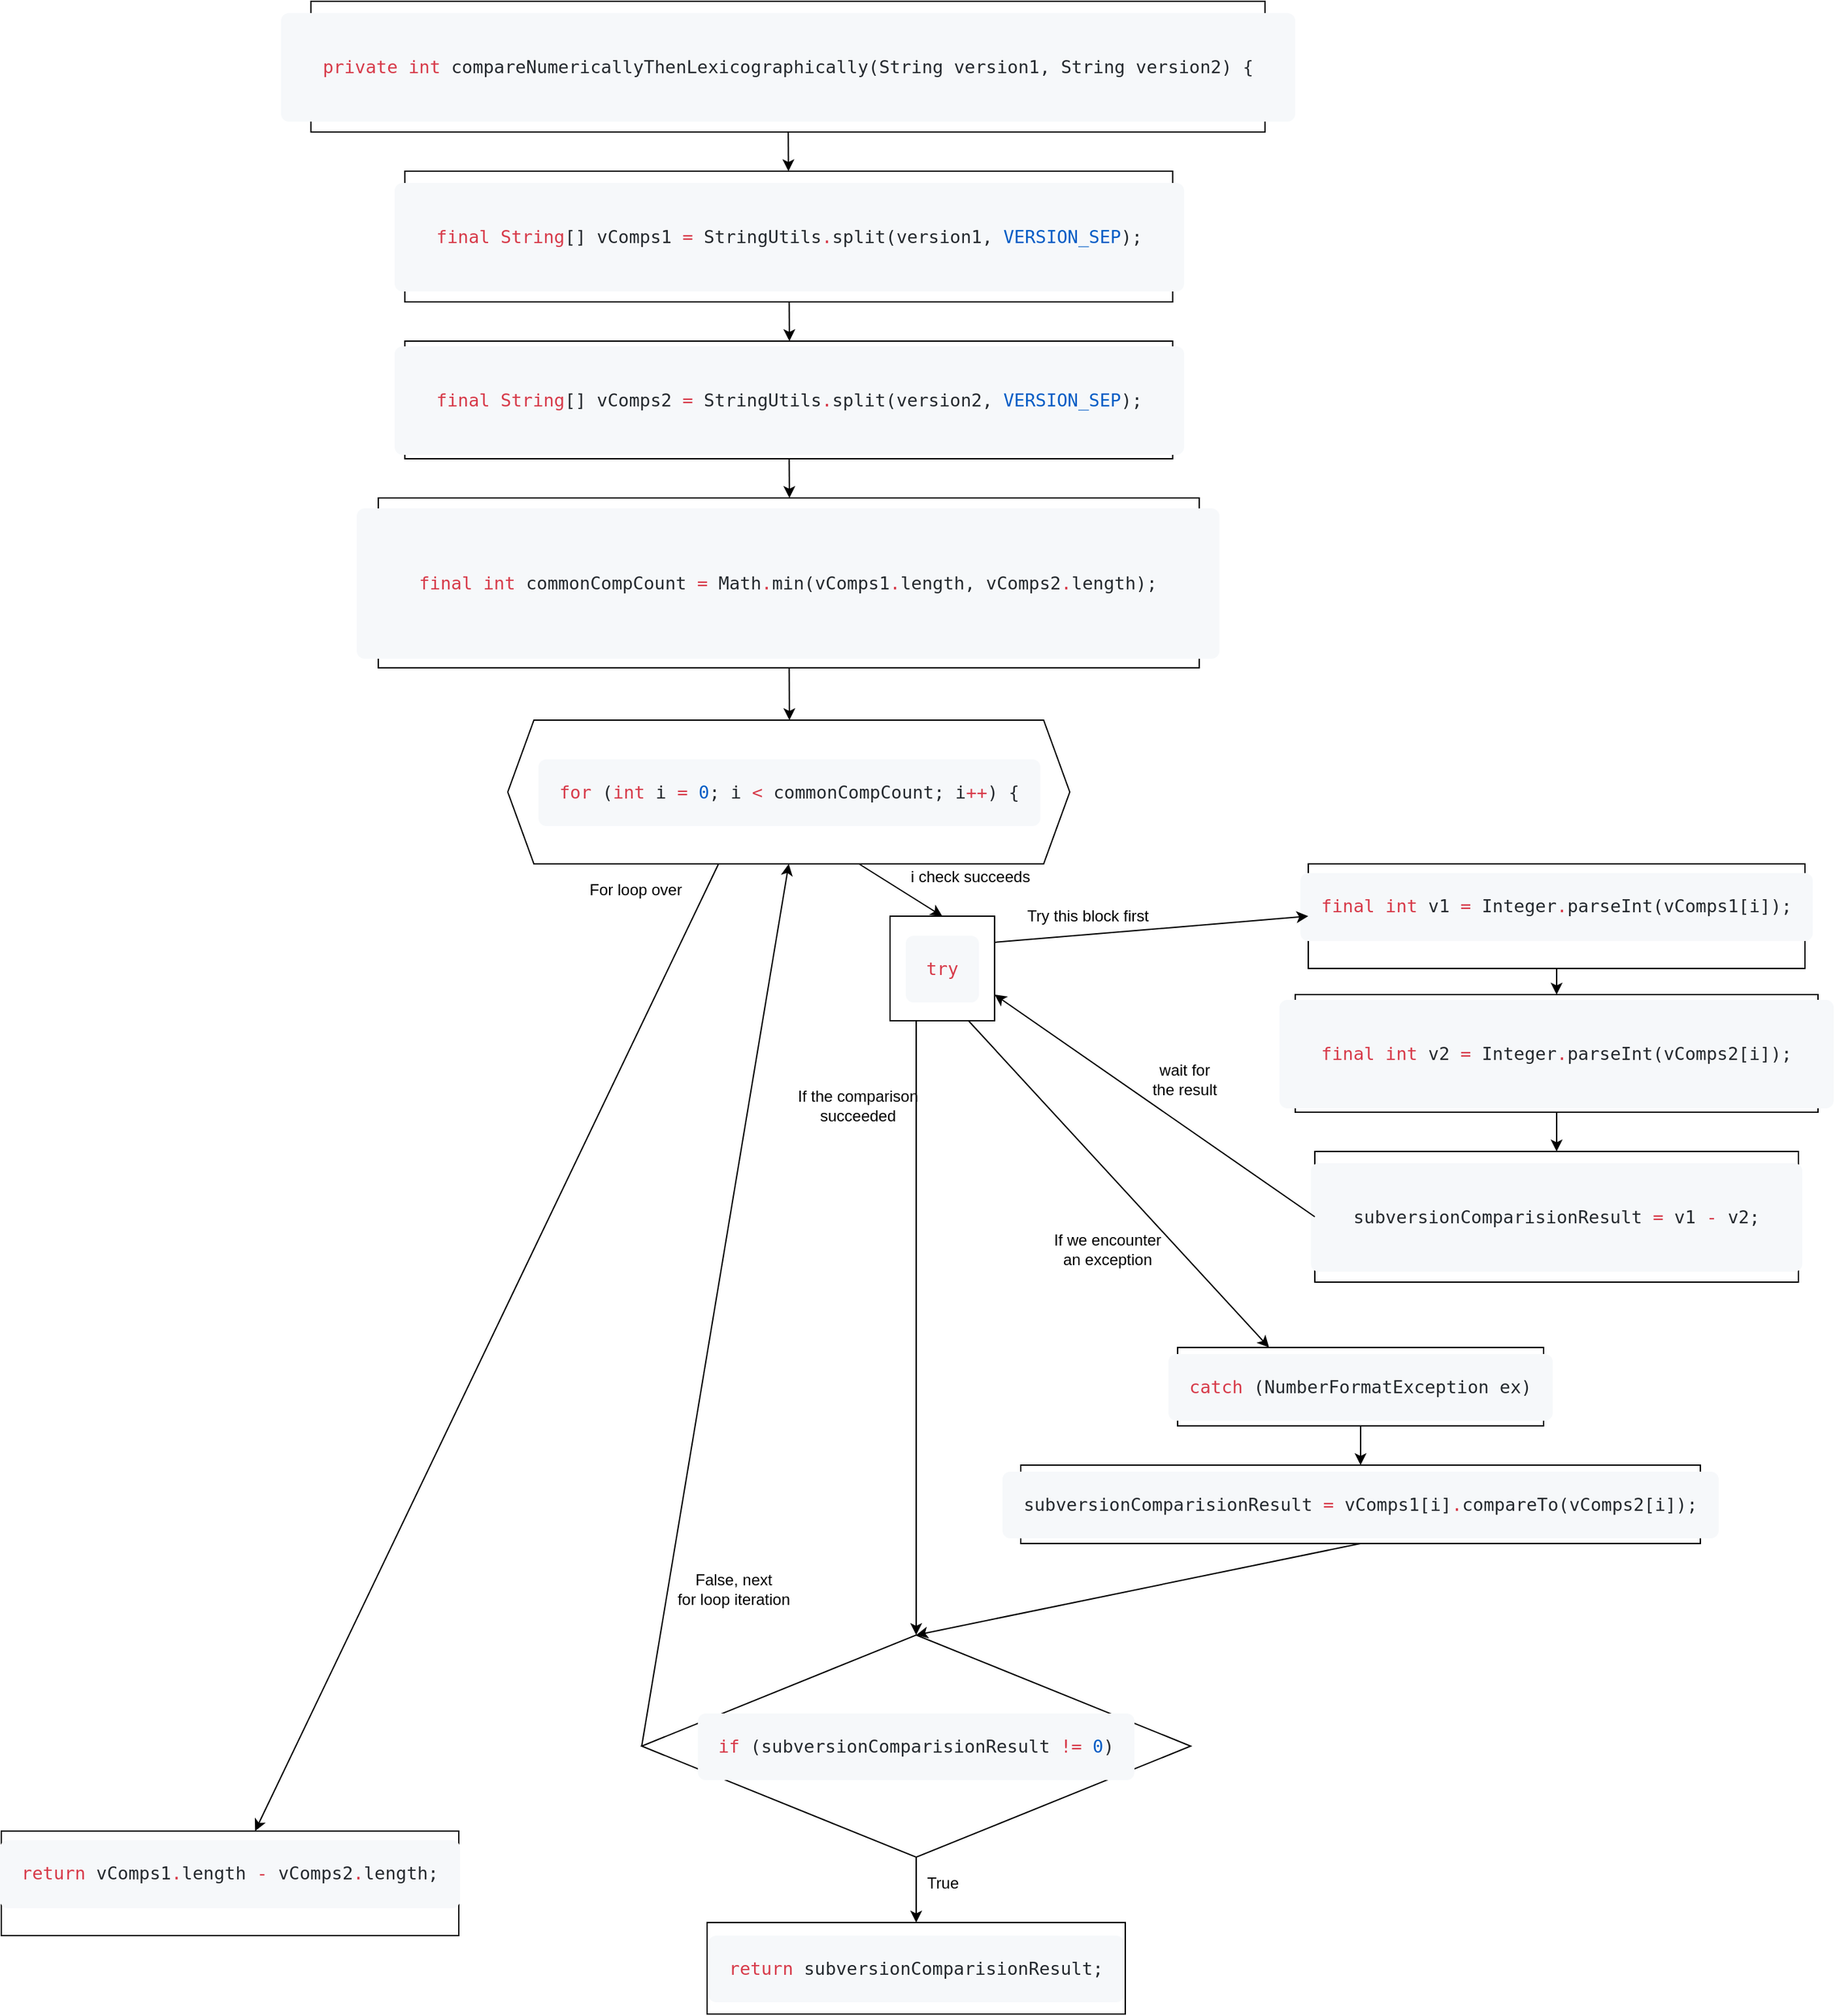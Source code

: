 <mxfile version="13.7.7" type="device"><diagram id="C5RBs43oDa-KdzZeNtuy" name="Page-1"><mxGraphModel dx="2012" dy="1763" grid="1" gridSize="10" guides="1" tooltips="1" connect="1" arrows="1" fold="1" page="1" pageScale="1" pageWidth="827" pageHeight="1169" math="0" shadow="0"><root><mxCell id="WIyWlLk6GJQsqaUBKTNV-0"/><mxCell id="WIyWlLk6GJQsqaUBKTNV-1" parent="WIyWlLk6GJQsqaUBKTNV-0"/><mxCell id="7ckXUGeNHtg-FF8FT6TS-0" value="&lt;pre style=&quot;box-sizing: border-box ; font-family: , &amp;#34;consolas&amp;#34; , &amp;#34;liberation mono&amp;#34; , &amp;#34;menlo&amp;#34; , monospace ; font-size: 13.6px ; margin-top: 0px ; margin-bottom: 0px ; overflow-wrap: normal ; padding: 16px ; overflow: auto ; line-height: 1.45 ; background-color: rgb(246 , 248 , 250) ; border-radius: 6px ; word-break: normal ; color: rgb(36 , 41 , 46)&quot;&gt;&lt;pre style=&quot;box-sizing: border-box ; font-family: , &amp;#34;consolas&amp;#34; , &amp;#34;liberation mono&amp;#34; , &amp;#34;menlo&amp;#34; , monospace ; font-size: 13.6px ; margin-top: 0px ; margin-bottom: 0px ; overflow-wrap: normal ; padding: 16px ; overflow: auto ; line-height: 1.45 ; border-radius: 6px ; word-break: normal&quot;&gt;&lt;span class=&quot;pl-k&quot; style=&quot;box-sizing: border-box ; color: rgb(215 , 58 , 73)&quot;&gt;private&lt;/span&gt; &lt;span class=&quot;pl-k&quot; style=&quot;box-sizing: border-box ; color: rgb(215 , 58 , 73)&quot;&gt;int&lt;/span&gt; compareNumericallyThenLexicographically(&lt;span class=&quot;pl-smi&quot; style=&quot;box-sizing: border-box&quot;&gt;String&lt;/span&gt; version1, &lt;span class=&quot;pl-smi&quot; style=&quot;box-sizing: border-box&quot;&gt;String&lt;/span&gt; version2) {&lt;/pre&gt;&lt;/pre&gt;" style="rounded=0;whiteSpace=wrap;html=1;" vertex="1" parent="WIyWlLk6GJQsqaUBKTNV-1"><mxGeometry x="-193.12" y="-180" width="730" height="100" as="geometry"/></mxCell><mxCell id="7ckXUGeNHtg-FF8FT6TS-1" value="&lt;pre style=&quot;box-sizing: border-box ; font-family: , &amp;#34;consolas&amp;#34; , &amp;#34;liberation mono&amp;#34; , &amp;#34;menlo&amp;#34; , monospace ; font-size: 13.6px ; margin-top: 0px ; margin-bottom: 0px ; overflow-wrap: normal ; padding: 16px ; overflow: auto ; line-height: 1.45 ; background-color: rgb(246 , 248 , 250) ; border-radius: 6px ; word-break: normal ; color: rgb(36 , 41 , 46)&quot;&gt;&lt;pre style=&quot;box-sizing: border-box ; font-family: , &amp;#34;consolas&amp;#34; , &amp;#34;liberation mono&amp;#34; , &amp;#34;menlo&amp;#34; , monospace ; font-size: 13.6px ; margin-top: 0px ; margin-bottom: 0px ; overflow-wrap: normal ; padding: 16px ; overflow: auto ; line-height: 1.45 ; border-radius: 6px ; word-break: normal&quot;&gt;&lt;span class=&quot;pl-k&quot; style=&quot;box-sizing: border-box ; color: rgb(215 , 58 , 73)&quot;&gt;final&lt;/span&gt; &lt;span class=&quot;pl-k&quot; style=&quot;box-sizing: border-box ; color: rgb(215 , 58 , 73)&quot;&gt;String&lt;/span&gt;[] vComps1 &lt;span class=&quot;pl-k&quot; style=&quot;box-sizing: border-box ; color: rgb(215 , 58 , 73)&quot;&gt;=&lt;/span&gt; &lt;span class=&quot;pl-smi&quot; style=&quot;box-sizing: border-box&quot;&gt;StringUtils&lt;/span&gt;&lt;span class=&quot;pl-k&quot; style=&quot;box-sizing: border-box ; color: rgb(215 , 58 , 73)&quot;&gt;.&lt;/span&gt;split(version1, &lt;span class=&quot;pl-c1&quot; style=&quot;box-sizing: border-box ; color: rgb(0 , 92 , 197)&quot;&gt;VERSION_SEP&lt;/span&gt;);&lt;/pre&gt;&lt;/pre&gt;" style="rounded=0;whiteSpace=wrap;html=1;" vertex="1" parent="WIyWlLk6GJQsqaUBKTNV-1"><mxGeometry x="-121.25" y="-50" width="587.5" height="100" as="geometry"/></mxCell><mxCell id="7ckXUGeNHtg-FF8FT6TS-2" value="" style="endArrow=classic;html=1;" edge="1" parent="WIyWlLk6GJQsqaUBKTNV-1" source="7ckXUGeNHtg-FF8FT6TS-0" target="7ckXUGeNHtg-FF8FT6TS-1"><mxGeometry width="50" height="50" relative="1" as="geometry"><mxPoint x="140" y="210" as="sourcePoint"/><mxPoint x="190" y="160" as="targetPoint"/></mxGeometry></mxCell><mxCell id="7ckXUGeNHtg-FF8FT6TS-4" value="" style="endArrow=classic;html=1;" edge="1" parent="WIyWlLk6GJQsqaUBKTNV-1" source="7ckXUGeNHtg-FF8FT6TS-1"><mxGeometry width="50" height="50" relative="1" as="geometry"><mxPoint x="140" y="190" as="sourcePoint"/><mxPoint x="173" y="80" as="targetPoint"/></mxGeometry></mxCell><mxCell id="7ckXUGeNHtg-FF8FT6TS-23" value="&lt;pre style=&quot;box-sizing: border-box ; font-family: , &amp;#34;consolas&amp;#34; , &amp;#34;liberation mono&amp;#34; , &amp;#34;menlo&amp;#34; , monospace ; font-size: 13.6px ; margin-top: 0px ; margin-bottom: 0px ; overflow-wrap: normal ; padding: 16px ; overflow: auto ; line-height: 1.45 ; background-color: rgb(246 , 248 , 250) ; border-radius: 6px ; word-break: normal ; color: rgb(36 , 41 , 46)&quot;&gt;&lt;pre style=&quot;box-sizing: border-box ; font-family: , &amp;#34;consolas&amp;#34; , &amp;#34;liberation mono&amp;#34; , &amp;#34;menlo&amp;#34; , monospace ; font-size: 13.6px ; margin-top: 0px ; margin-bottom: 0px ; overflow-wrap: normal ; padding: 16px ; overflow: auto ; line-height: 1.45 ; border-radius: 6px ; word-break: normal&quot;&gt;&lt;span class=&quot;pl-k&quot; style=&quot;box-sizing: border-box ; color: rgb(215 , 58 , 73)&quot;&gt;final&lt;/span&gt; &lt;span class=&quot;pl-k&quot; style=&quot;box-sizing: border-box ; color: rgb(215 , 58 , 73)&quot;&gt;String&lt;/span&gt;[] vComps2 &lt;span class=&quot;pl-k&quot; style=&quot;box-sizing: border-box ; color: rgb(215 , 58 , 73)&quot;&gt;=&lt;/span&gt; &lt;span class=&quot;pl-smi&quot; style=&quot;box-sizing: border-box&quot;&gt;StringUtils&lt;/span&gt;&lt;span class=&quot;pl-k&quot; style=&quot;box-sizing: border-box ; color: rgb(215 , 58 , 73)&quot;&gt;.&lt;/span&gt;split(version2, &lt;span class=&quot;pl-c1&quot; style=&quot;box-sizing: border-box ; color: rgb(0 , 92 , 197)&quot;&gt;VERSION_SEP&lt;/span&gt;);&lt;/pre&gt;&lt;/pre&gt;" style="rounded=0;whiteSpace=wrap;html=1;" vertex="1" parent="WIyWlLk6GJQsqaUBKTNV-1"><mxGeometry x="-121.25" y="80" width="587.5" height="90" as="geometry"/></mxCell><mxCell id="7ckXUGeNHtg-FF8FT6TS-24" value="" style="endArrow=classic;html=1;" edge="1" parent="WIyWlLk6GJQsqaUBKTNV-1" source="7ckXUGeNHtg-FF8FT6TS-23"><mxGeometry width="50" height="50" relative="1" as="geometry"><mxPoint x="140" y="300" as="sourcePoint"/><mxPoint x="173" y="200" as="targetPoint"/></mxGeometry></mxCell><mxCell id="7ckXUGeNHtg-FF8FT6TS-25" value="&lt;pre style=&quot;box-sizing: border-box ; font-family: , &amp;#34;consolas&amp;#34; , &amp;#34;liberation mono&amp;#34; , &amp;#34;menlo&amp;#34; , monospace ; font-size: 13.6px ; margin-top: 0px ; margin-bottom: 0px ; overflow-wrap: normal ; padding: 16px ; overflow: auto ; line-height: 1.45 ; background-color: rgb(246 , 248 , 250) ; border-radius: 6px ; word-break: normal ; color: rgb(36 , 41 , 46)&quot;&gt;&lt;pre style=&quot;box-sizing: border-box ; font-family: , &amp;#34;consolas&amp;#34; , &amp;#34;liberation mono&amp;#34; , &amp;#34;menlo&amp;#34; , monospace ; font-size: 13.6px ; margin-top: 0px ; margin-bottom: 0px ; overflow-wrap: normal ; padding: 16px ; overflow: auto ; line-height: 1.45 ; border-radius: 6px ; word-break: normal&quot;&gt;&lt;pre style=&quot;box-sizing: border-box ; font-family: , &amp;#34;consolas&amp;#34; , &amp;#34;liberation mono&amp;#34; , &amp;#34;menlo&amp;#34; , monospace ; font-size: 13.6px ; margin-top: 0px ; margin-bottom: 0px ; overflow-wrap: normal ; padding: 16px ; overflow: auto ; line-height: 1.45 ; border-radius: 6px ; word-break: normal&quot;&gt;&lt;span class=&quot;pl-k&quot; style=&quot;box-sizing: border-box ; color: rgb(215 , 58 , 73)&quot;&gt;final&lt;/span&gt; &lt;span class=&quot;pl-k&quot; style=&quot;box-sizing: border-box ; color: rgb(215 , 58 , 73)&quot;&gt;int&lt;/span&gt; commonCompCount &lt;span class=&quot;pl-k&quot; style=&quot;box-sizing: border-box ; color: rgb(215 , 58 , 73)&quot;&gt;=&lt;/span&gt; &lt;span class=&quot;pl-smi&quot; style=&quot;box-sizing: border-box&quot;&gt;Math&lt;/span&gt;&lt;span class=&quot;pl-k&quot; style=&quot;box-sizing: border-box ; color: rgb(215 , 58 , 73)&quot;&gt;.&lt;/span&gt;min(vComps1&lt;span class=&quot;pl-k&quot; style=&quot;box-sizing: border-box ; color: rgb(215 , 58 , 73)&quot;&gt;.&lt;/span&gt;length, vComps2&lt;span class=&quot;pl-k&quot; style=&quot;box-sizing: border-box ; color: rgb(215 , 58 , 73)&quot;&gt;.&lt;/span&gt;length);&lt;/pre&gt;&lt;/pre&gt;&lt;/pre&gt;" style="rounded=0;whiteSpace=wrap;html=1;" vertex="1" parent="WIyWlLk6GJQsqaUBKTNV-1"><mxGeometry x="-141.56" y="200" width="628.13" height="130" as="geometry"/></mxCell><mxCell id="7ckXUGeNHtg-FF8FT6TS-26" value="" style="endArrow=classic;html=1;" edge="1" parent="WIyWlLk6GJQsqaUBKTNV-1" source="7ckXUGeNHtg-FF8FT6TS-25"><mxGeometry width="50" height="50" relative="1" as="geometry"><mxPoint x="140" y="420" as="sourcePoint"/><mxPoint x="173" y="370" as="targetPoint"/></mxGeometry></mxCell><mxCell id="7ckXUGeNHtg-FF8FT6TS-27" value="&lt;pre style=&quot;box-sizing: border-box ; font-family: , &amp;#34;consolas&amp;#34; , &amp;#34;liberation mono&amp;#34; , &amp;#34;menlo&amp;#34; , monospace ; font-size: 13.6px ; margin-top: 0px ; margin-bottom: 0px ; overflow-wrap: normal ; padding: 16px ; overflow: auto ; line-height: 1.45 ; background-color: rgb(246 , 248 , 250) ; border-radius: 6px ; word-break: normal ; color: rgb(36 , 41 , 46)&quot;&gt;&lt;span class=&quot;pl-k&quot; style=&quot;box-sizing: border-box ; color: rgb(215 , 58 , 73)&quot;&gt;for&lt;/span&gt; (&lt;span class=&quot;pl-k&quot; style=&quot;box-sizing: border-box ; color: rgb(215 , 58 , 73)&quot;&gt;int&lt;/span&gt; i &lt;span class=&quot;pl-k&quot; style=&quot;box-sizing: border-box ; color: rgb(215 , 58 , 73)&quot;&gt;=&lt;/span&gt; &lt;span class=&quot;pl-c1&quot; style=&quot;box-sizing: border-box ; color: rgb(0 , 92 , 197)&quot;&gt;0&lt;/span&gt;; i &lt;span class=&quot;pl-k&quot; style=&quot;box-sizing: border-box ; color: rgb(215 , 58 , 73)&quot;&gt;&amp;lt;&lt;/span&gt; commonCompCount; i&lt;span class=&quot;pl-k&quot; style=&quot;box-sizing: border-box ; color: rgb(215 , 58 , 73)&quot;&gt;++&lt;/span&gt;) {&lt;/pre&gt;" style="shape=hexagon;perimeter=hexagonPerimeter2;whiteSpace=wrap;html=1;fixedSize=1;" vertex="1" parent="WIyWlLk6GJQsqaUBKTNV-1"><mxGeometry x="-42.49" y="370" width="430" height="110" as="geometry"/></mxCell><mxCell id="7ckXUGeNHtg-FF8FT6TS-31" value="&lt;pre style=&quot;box-sizing: border-box ; font-family: , &amp;#34;consolas&amp;#34; , &amp;#34;liberation mono&amp;#34; , &amp;#34;menlo&amp;#34; , monospace ; font-size: 13.6px ; margin-top: 0px ; margin-bottom: 0px ; overflow-wrap: normal ; padding: 16px ; overflow: auto ; line-height: 1.45 ; background-color: rgb(246 , 248 , 250) ; border-radius: 6px ; word-break: normal ; color: rgb(36 , 41 , 46)&quot;&gt;&lt;span class=&quot;pl-k&quot; style=&quot;box-sizing: border-box ; color: rgb(215 , 58 , 73)&quot;&gt;final&lt;/span&gt; &lt;span class=&quot;pl-k&quot; style=&quot;box-sizing: border-box ; color: rgb(215 , 58 , 73)&quot;&gt;int&lt;/span&gt; v1 &lt;span class=&quot;pl-k&quot; style=&quot;box-sizing: border-box ; color: rgb(215 , 58 , 73)&quot;&gt;=&lt;/span&gt; &lt;span class=&quot;pl-smi&quot; style=&quot;box-sizing: border-box&quot;&gt;Integer&lt;/span&gt;&lt;span class=&quot;pl-k&quot; style=&quot;box-sizing: border-box ; color: rgb(215 , 58 , 73)&quot;&gt;.&lt;/span&gt;parseInt(vComps1[i]);&lt;br&gt;&lt;/pre&gt;&lt;div&gt;&lt;br&gt;&lt;/div&gt;" style="rounded=0;whiteSpace=wrap;html=1;" vertex="1" parent="WIyWlLk6GJQsqaUBKTNV-1"><mxGeometry x="570" y="480" width="380" height="80" as="geometry"/></mxCell><mxCell id="7ckXUGeNHtg-FF8FT6TS-32" value="&lt;pre style=&quot;box-sizing: border-box ; font-family: , &amp;#34;consolas&amp;#34; , &amp;#34;liberation mono&amp;#34; , &amp;#34;menlo&amp;#34; , monospace ; font-size: 13.6px ; margin-top: 0px ; margin-bottom: 0px ; overflow-wrap: normal ; padding: 16px ; overflow: auto ; line-height: 1.45 ; background-color: rgb(246 , 248 , 250) ; border-radius: 6px ; word-break: normal ; color: rgb(36 , 41 , 46)&quot;&gt;&lt;span class=&quot;pl-k&quot; style=&quot;box-sizing: border-box ; color: rgb(215 , 58 , 73)&quot;&gt;try&lt;/span&gt;&lt;/pre&gt;" style="whiteSpace=wrap;html=1;aspect=fixed;" vertex="1" parent="WIyWlLk6GJQsqaUBKTNV-1"><mxGeometry x="250" y="520" width="80" height="80" as="geometry"/></mxCell><mxCell id="7ckXUGeNHtg-FF8FT6TS-33" value="&lt;pre style=&quot;box-sizing: border-box ; font-family: , &amp;#34;consolas&amp;#34; , &amp;#34;liberation mono&amp;#34; , &amp;#34;menlo&amp;#34; , monospace ; font-size: 13.6px ; margin-top: 0px ; margin-bottom: 0px ; overflow-wrap: normal ; padding: 16px ; overflow: auto ; line-height: 1.45 ; background-color: rgb(246 , 248 , 250) ; border-radius: 6px ; word-break: normal ; color: rgb(36 , 41 , 46)&quot;&gt;&lt;pre style=&quot;box-sizing: border-box ; font-family: , &amp;#34;consolas&amp;#34; , &amp;#34;liberation mono&amp;#34; , &amp;#34;menlo&amp;#34; , monospace ; font-size: 13.6px ; margin-top: 0px ; margin-bottom: 0px ; overflow-wrap: normal ; padding: 16px ; overflow: auto ; line-height: 1.45 ; border-radius: 6px ; word-break: normal&quot;&gt;&lt;span class=&quot;pl-k&quot; style=&quot;box-sizing: border-box ; color: rgb(215 , 58 , 73)&quot;&gt;final&lt;/span&gt; &lt;span class=&quot;pl-k&quot; style=&quot;box-sizing: border-box ; color: rgb(215 , 58 , 73)&quot;&gt;int&lt;/span&gt; v2 &lt;span class=&quot;pl-k&quot; style=&quot;box-sizing: border-box ; color: rgb(215 , 58 , 73)&quot;&gt;=&lt;/span&gt; &lt;span class=&quot;pl-smi&quot; style=&quot;box-sizing: border-box&quot;&gt;Integer&lt;/span&gt;&lt;span class=&quot;pl-k&quot; style=&quot;box-sizing: border-box ; color: rgb(215 , 58 , 73)&quot;&gt;.&lt;/span&gt;parseInt(vComps2[i]);&lt;/pre&gt;&lt;/pre&gt;" style="rounded=0;whiteSpace=wrap;html=1;" vertex="1" parent="WIyWlLk6GJQsqaUBKTNV-1"><mxGeometry x="560" y="580" width="400" height="90" as="geometry"/></mxCell><mxCell id="7ckXUGeNHtg-FF8FT6TS-34" value="&lt;pre style=&quot;box-sizing: border-box ; font-family: , &amp;#34;consolas&amp;#34; , &amp;#34;liberation mono&amp;#34; , &amp;#34;menlo&amp;#34; , monospace ; font-size: 13.6px ; margin-top: 0px ; margin-bottom: 0px ; overflow-wrap: normal ; padding: 16px ; overflow: auto ; line-height: 1.45 ; background-color: rgb(246 , 248 , 250) ; border-radius: 6px ; word-break: normal ; color: rgb(36 , 41 , 46)&quot;&gt;&lt;pre style=&quot;box-sizing: border-box ; font-family: , &amp;#34;consolas&amp;#34; , &amp;#34;liberation mono&amp;#34; , &amp;#34;menlo&amp;#34; , monospace ; font-size: 13.6px ; margin-top: 0px ; margin-bottom: 0px ; overflow-wrap: normal ; padding: 16px ; overflow: auto ; line-height: 1.45 ; border-radius: 6px ; word-break: normal&quot;&gt;subversionComparisionResult &lt;span class=&quot;pl-k&quot; style=&quot;box-sizing: border-box ; color: rgb(215 , 58 , 73)&quot;&gt;=&lt;/span&gt; v1 &lt;span class=&quot;pl-k&quot; style=&quot;box-sizing: border-box ; color: rgb(215 , 58 , 73)&quot;&gt;-&lt;/span&gt; v2;&lt;/pre&gt;&lt;/pre&gt;" style="rounded=0;whiteSpace=wrap;html=1;" vertex="1" parent="WIyWlLk6GJQsqaUBKTNV-1"><mxGeometry x="575" y="700" width="370" height="100" as="geometry"/></mxCell><mxCell id="7ckXUGeNHtg-FF8FT6TS-36" value="&lt;pre style=&quot;box-sizing: border-box ; font-family: , &amp;#34;consolas&amp;#34; , &amp;#34;liberation mono&amp;#34; , &amp;#34;menlo&amp;#34; , monospace ; font-size: 13.6px ; margin-top: 0px ; margin-bottom: 0px ; overflow-wrap: normal ; padding: 16px ; overflow: auto ; line-height: 1.45 ; background-color: rgb(246 , 248 , 250) ; border-radius: 6px ; word-break: normal ; color: rgb(36 , 41 , 46)&quot;&gt;&lt;span class=&quot;pl-k&quot; style=&quot;box-sizing: border-box ; color: rgb(215 , 58 , 73)&quot;&gt;catch&lt;/span&gt; (&lt;span class=&quot;pl-smi&quot; style=&quot;box-sizing: border-box&quot;&gt;NumberFormatException&lt;/span&gt; ex)&lt;/pre&gt;" style="rounded=0;whiteSpace=wrap;html=1;" vertex="1" parent="WIyWlLk6GJQsqaUBKTNV-1"><mxGeometry x="470" y="850" width="280" height="60" as="geometry"/></mxCell><mxCell id="7ckXUGeNHtg-FF8FT6TS-37" value="&lt;pre style=&quot;box-sizing: border-box ; font-family: , &amp;#34;consolas&amp;#34; , &amp;#34;liberation mono&amp;#34; , &amp;#34;menlo&amp;#34; , monospace ; font-size: 13.6px ; margin-top: 0px ; margin-bottom: 0px ; overflow-wrap: normal ; padding: 16px ; overflow: auto ; line-height: 1.45 ; background-color: rgb(246 , 248 , 250) ; border-radius: 6px ; word-break: normal ; color: rgb(36 , 41 , 46)&quot;&gt;subversionComparisionResult &lt;span class=&quot;pl-k&quot; style=&quot;box-sizing: border-box ; color: rgb(215 , 58 , 73)&quot;&gt;=&lt;/span&gt; vComps1[i]&lt;span class=&quot;pl-k&quot; style=&quot;box-sizing: border-box ; color: rgb(215 , 58 , 73)&quot;&gt;.&lt;/span&gt;compareTo(vComps2[i]);&lt;/pre&gt;" style="rounded=0;whiteSpace=wrap;html=1;" vertex="1" parent="WIyWlLk6GJQsqaUBKTNV-1"><mxGeometry x="350" y="940" width="520" height="60" as="geometry"/></mxCell><mxCell id="7ckXUGeNHtg-FF8FT6TS-38" value="&lt;pre style=&quot;box-sizing: border-box ; font-family: , &amp;#34;consolas&amp;#34; , &amp;#34;liberation mono&amp;#34; , &amp;#34;menlo&amp;#34; , monospace ; font-size: 13.6px ; margin-top: 0px ; margin-bottom: 0px ; overflow-wrap: normal ; padding: 16px ; overflow: auto ; line-height: 1.45 ; background-color: rgb(246 , 248 , 250) ; border-radius: 6px ; word-break: normal ; color: rgb(36 , 41 , 46)&quot;&gt;&lt;span class=&quot;pl-k&quot; style=&quot;box-sizing: border-box ; color: rgb(215 , 58 , 73)&quot;&gt;if&lt;/span&gt; (subversionComparisionResult &lt;span class=&quot;pl-k&quot; style=&quot;box-sizing: border-box ; color: rgb(215 , 58 , 73)&quot;&gt;!=&lt;/span&gt; &lt;span class=&quot;pl-c1&quot; style=&quot;box-sizing: border-box ; color: rgb(0 , 92 , 197)&quot;&gt;0&lt;/span&gt;)&lt;/pre&gt;" style="rhombus;whiteSpace=wrap;html=1;" vertex="1" parent="WIyWlLk6GJQsqaUBKTNV-1"><mxGeometry x="60" y="1070" width="420" height="170" as="geometry"/></mxCell><mxCell id="7ckXUGeNHtg-FF8FT6TS-39" value="&lt;pre style=&quot;box-sizing: border-box ; font-family: , &amp;#34;consolas&amp;#34; , &amp;#34;liberation mono&amp;#34; , &amp;#34;menlo&amp;#34; , monospace ; font-size: 13.6px ; margin-top: 0px ; margin-bottom: 0px ; overflow-wrap: normal ; padding: 16px ; overflow: auto ; line-height: 1.45 ; background-color: rgb(246 , 248 , 250) ; border-radius: 6px ; word-break: normal ; color: rgb(36 , 41 , 46)&quot;&gt;&lt;span class=&quot;pl-k&quot; style=&quot;box-sizing: border-box ; color: rgb(215 , 58 , 73)&quot;&gt;return&lt;/span&gt; subversionComparisionResult;&lt;/pre&gt;" style="rounded=0;whiteSpace=wrap;html=1;" vertex="1" parent="WIyWlLk6GJQsqaUBKTNV-1"><mxGeometry x="110" y="1290" width="320" height="70" as="geometry"/></mxCell><mxCell id="7ckXUGeNHtg-FF8FT6TS-40" value="&lt;pre style=&quot;box-sizing: border-box ; font-family: , &amp;#34;consolas&amp;#34; , &amp;#34;liberation mono&amp;#34; , &amp;#34;menlo&amp;#34; , monospace ; font-size: 13.6px ; margin-top: 0px ; margin-bottom: 0px ; overflow-wrap: normal ; padding: 16px ; overflow: auto ; line-height: 1.45 ; background-color: rgb(246 , 248 , 250) ; border-radius: 6px ; word-break: normal ; color: rgb(36 , 41 , 46)&quot;&gt;&lt;span class=&quot;pl-k&quot; style=&quot;box-sizing: border-box ; color: rgb(215 , 58 , 73)&quot;&gt;return&lt;/span&gt; vComps1&lt;span class=&quot;pl-k&quot; style=&quot;box-sizing: border-box ; color: rgb(215 , 58 , 73)&quot;&gt;.&lt;/span&gt;length &lt;span class=&quot;pl-k&quot; style=&quot;box-sizing: border-box ; color: rgb(215 , 58 , 73)&quot;&gt;-&lt;/span&gt; vComps2&lt;span class=&quot;pl-k&quot; style=&quot;box-sizing: border-box ; color: rgb(215 , 58 , 73)&quot;&gt;.&lt;/span&gt;length;&lt;br&gt;&lt;/pre&gt;&lt;div&gt;&lt;br&gt;&lt;/div&gt;" style="rounded=0;whiteSpace=wrap;html=1;" vertex="1" parent="WIyWlLk6GJQsqaUBKTNV-1"><mxGeometry x="-430" y="1220" width="350" height="80" as="geometry"/></mxCell><mxCell id="7ckXUGeNHtg-FF8FT6TS-41" value="" style="endArrow=classic;html=1;entryX=0.5;entryY=0;entryDx=0;entryDy=0;exitX=0.625;exitY=1;exitDx=0;exitDy=0;" edge="1" parent="WIyWlLk6GJQsqaUBKTNV-1" source="7ckXUGeNHtg-FF8FT6TS-27" target="7ckXUGeNHtg-FF8FT6TS-32"><mxGeometry width="50" height="50" relative="1" as="geometry"><mxPoint x="290" y="970" as="sourcePoint"/><mxPoint x="280" y="510" as="targetPoint"/></mxGeometry></mxCell><mxCell id="7ckXUGeNHtg-FF8FT6TS-42" value="" style="endArrow=classic;html=1;exitX=0.375;exitY=1;exitDx=0;exitDy=0;" edge="1" parent="WIyWlLk6GJQsqaUBKTNV-1" source="7ckXUGeNHtg-FF8FT6TS-27" target="7ckXUGeNHtg-FF8FT6TS-40"><mxGeometry width="50" height="50" relative="1" as="geometry"><mxPoint x="160" y="1220" as="sourcePoint"/><mxPoint x="210" y="1170" as="targetPoint"/></mxGeometry></mxCell><mxCell id="7ckXUGeNHtg-FF8FT6TS-43" value="" style="endArrow=classic;html=1;entryX=0.5;entryY=0;entryDx=0;entryDy=0;exitX=0.5;exitY=1;exitDx=0;exitDy=0;" edge="1" parent="WIyWlLk6GJQsqaUBKTNV-1" source="7ckXUGeNHtg-FF8FT6TS-33" target="7ckXUGeNHtg-FF8FT6TS-34"><mxGeometry width="50" height="50" relative="1" as="geometry"><mxPoint x="720" y="690" as="sourcePoint"/><mxPoint x="770" y="640" as="targetPoint"/></mxGeometry></mxCell><mxCell id="7ckXUGeNHtg-FF8FT6TS-44" value="" style="endArrow=classic;html=1;entryX=0.5;entryY=0;entryDx=0;entryDy=0;exitX=0.5;exitY=1;exitDx=0;exitDy=0;" edge="1" parent="WIyWlLk6GJQsqaUBKTNV-1" source="7ckXUGeNHtg-FF8FT6TS-31" target="7ckXUGeNHtg-FF8FT6TS-33"><mxGeometry width="50" height="50" relative="1" as="geometry"><mxPoint x="720" y="690" as="sourcePoint"/><mxPoint x="770" y="640" as="targetPoint"/></mxGeometry></mxCell><mxCell id="7ckXUGeNHtg-FF8FT6TS-45" value="" style="endArrow=classic;html=1;exitX=1;exitY=0.25;exitDx=0;exitDy=0;entryX=0;entryY=0.5;entryDx=0;entryDy=0;" edge="1" parent="WIyWlLk6GJQsqaUBKTNV-1" source="7ckXUGeNHtg-FF8FT6TS-32" target="7ckXUGeNHtg-FF8FT6TS-31"><mxGeometry width="50" height="50" relative="1" as="geometry"><mxPoint x="530" y="780" as="sourcePoint"/><mxPoint x="580" y="730" as="targetPoint"/></mxGeometry></mxCell><mxCell id="7ckXUGeNHtg-FF8FT6TS-46" value="" style="endArrow=classic;html=1;exitX=0.75;exitY=1;exitDx=0;exitDy=0;entryX=0.25;entryY=0;entryDx=0;entryDy=0;" edge="1" parent="WIyWlLk6GJQsqaUBKTNV-1" source="7ckXUGeNHtg-FF8FT6TS-32" target="7ckXUGeNHtg-FF8FT6TS-36"><mxGeometry width="50" height="50" relative="1" as="geometry"><mxPoint x="590" y="850" as="sourcePoint"/><mxPoint x="640" y="800" as="targetPoint"/></mxGeometry></mxCell><mxCell id="7ckXUGeNHtg-FF8FT6TS-47" value="" style="endArrow=classic;html=1;entryX=1;entryY=0.75;entryDx=0;entryDy=0;exitX=0;exitY=0.5;exitDx=0;exitDy=0;" edge="1" parent="WIyWlLk6GJQsqaUBKTNV-1" source="7ckXUGeNHtg-FF8FT6TS-34" target="7ckXUGeNHtg-FF8FT6TS-32"><mxGeometry width="50" height="50" relative="1" as="geometry"><mxPoint x="590" y="850" as="sourcePoint"/><mxPoint x="640" y="800" as="targetPoint"/></mxGeometry></mxCell><mxCell id="7ckXUGeNHtg-FF8FT6TS-48" value="" style="endArrow=classic;html=1;entryX=0.5;entryY=0;entryDx=0;entryDy=0;exitX=0.5;exitY=1;exitDx=0;exitDy=0;" edge="1" parent="WIyWlLk6GJQsqaUBKTNV-1" source="7ckXUGeNHtg-FF8FT6TS-36" target="7ckXUGeNHtg-FF8FT6TS-37"><mxGeometry width="50" height="50" relative="1" as="geometry"><mxPoint x="593.75" y="730" as="sourcePoint"/><mxPoint x="643.75" y="680" as="targetPoint"/></mxGeometry></mxCell><mxCell id="7ckXUGeNHtg-FF8FT6TS-49" value="" style="endArrow=classic;html=1;entryX=0.5;entryY=0;entryDx=0;entryDy=0;exitX=0.5;exitY=1;exitDx=0;exitDy=0;" edge="1" parent="WIyWlLk6GJQsqaUBKTNV-1" source="7ckXUGeNHtg-FF8FT6TS-37" target="7ckXUGeNHtg-FF8FT6TS-38"><mxGeometry width="50" height="50" relative="1" as="geometry"><mxPoint x="186" y="1030" as="sourcePoint"/><mxPoint x="236" y="980" as="targetPoint"/></mxGeometry></mxCell><mxCell id="7ckXUGeNHtg-FF8FT6TS-50" value="" style="endArrow=classic;html=1;exitX=0.25;exitY=1;exitDx=0;exitDy=0;" edge="1" parent="WIyWlLk6GJQsqaUBKTNV-1" source="7ckXUGeNHtg-FF8FT6TS-32" target="7ckXUGeNHtg-FF8FT6TS-38"><mxGeometry width="50" height="50" relative="1" as="geometry"><mxPoint x="280" y="890" as="sourcePoint"/><mxPoint x="350" y="1080" as="targetPoint"/></mxGeometry></mxCell><mxCell id="7ckXUGeNHtg-FF8FT6TS-51" value="" style="endArrow=classic;html=1;entryX=0.5;entryY=0;entryDx=0;entryDy=0;exitX=0.5;exitY=1;exitDx=0;exitDy=0;" edge="1" parent="WIyWlLk6GJQsqaUBKTNV-1" source="7ckXUGeNHtg-FF8FT6TS-38" target="7ckXUGeNHtg-FF8FT6TS-39"><mxGeometry width="50" height="50" relative="1" as="geometry"><mxPoint x="290" y="1290" as="sourcePoint"/><mxPoint x="340" y="1240" as="targetPoint"/></mxGeometry></mxCell><mxCell id="7ckXUGeNHtg-FF8FT6TS-52" value="True" style="text;html=1;align=center;verticalAlign=middle;resizable=0;points=[];autosize=1;" vertex="1" parent="WIyWlLk6GJQsqaUBKTNV-1"><mxGeometry x="270" y="1250" width="40" height="20" as="geometry"/></mxCell><mxCell id="7ckXUGeNHtg-FF8FT6TS-53" value="Try this block first" style="text;html=1;align=center;verticalAlign=middle;resizable=0;points=[];autosize=1;" vertex="1" parent="WIyWlLk6GJQsqaUBKTNV-1"><mxGeometry x="346" y="510" width="110" height="20" as="geometry"/></mxCell><mxCell id="7ckXUGeNHtg-FF8FT6TS-54" value="wait for &lt;br&gt;the result" style="text;html=1;align=center;verticalAlign=middle;resizable=0;points=[];autosize=1;" vertex="1" parent="WIyWlLk6GJQsqaUBKTNV-1"><mxGeometry x="445" y="630" width="60" height="30" as="geometry"/></mxCell><mxCell id="7ckXUGeNHtg-FF8FT6TS-55" value="If we encounter&lt;br&gt;an exception" style="text;html=1;align=center;verticalAlign=middle;resizable=0;points=[];autosize=1;" vertex="1" parent="WIyWlLk6GJQsqaUBKTNV-1"><mxGeometry x="366.25" y="760" width="100" height="30" as="geometry"/></mxCell><mxCell id="7ckXUGeNHtg-FF8FT6TS-56" value="If the comparison&lt;br&gt;succeeded" style="text;html=1;align=center;verticalAlign=middle;resizable=0;points=[];autosize=1;" vertex="1" parent="WIyWlLk6GJQsqaUBKTNV-1"><mxGeometry x="170" y="650" width="110" height="30" as="geometry"/></mxCell><mxCell id="7ckXUGeNHtg-FF8FT6TS-57" value="" style="endArrow=classic;html=1;exitX=0;exitY=0.5;exitDx=0;exitDy=0;entryX=0.5;entryY=1;entryDx=0;entryDy=0;" edge="1" parent="WIyWlLk6GJQsqaUBKTNV-1" source="7ckXUGeNHtg-FF8FT6TS-38" target="7ckXUGeNHtg-FF8FT6TS-27"><mxGeometry width="50" height="50" relative="1" as="geometry"><mxPoint x="200" y="1050" as="sourcePoint"/><mxPoint x="250" y="1000" as="targetPoint"/></mxGeometry></mxCell><mxCell id="7ckXUGeNHtg-FF8FT6TS-58" value="False, next&lt;br&gt;for loop iteration" style="text;html=1;align=center;verticalAlign=middle;resizable=0;points=[];autosize=1;" vertex="1" parent="WIyWlLk6GJQsqaUBKTNV-1"><mxGeometry x="80" y="1020" width="100" height="30" as="geometry"/></mxCell><mxCell id="7ckXUGeNHtg-FF8FT6TS-59" value="For loop over" style="text;html=1;align=center;verticalAlign=middle;resizable=0;points=[];autosize=1;" vertex="1" parent="WIyWlLk6GJQsqaUBKTNV-1"><mxGeometry x="10" y="490" width="90" height="20" as="geometry"/></mxCell><mxCell id="7ckXUGeNHtg-FF8FT6TS-60" value="i check succeeds" style="text;html=1;align=center;verticalAlign=middle;resizable=0;points=[];autosize=1;" vertex="1" parent="WIyWlLk6GJQsqaUBKTNV-1"><mxGeometry x="256.25" y="480" width="110" height="20" as="geometry"/></mxCell></root></mxGraphModel></diagram></mxfile>